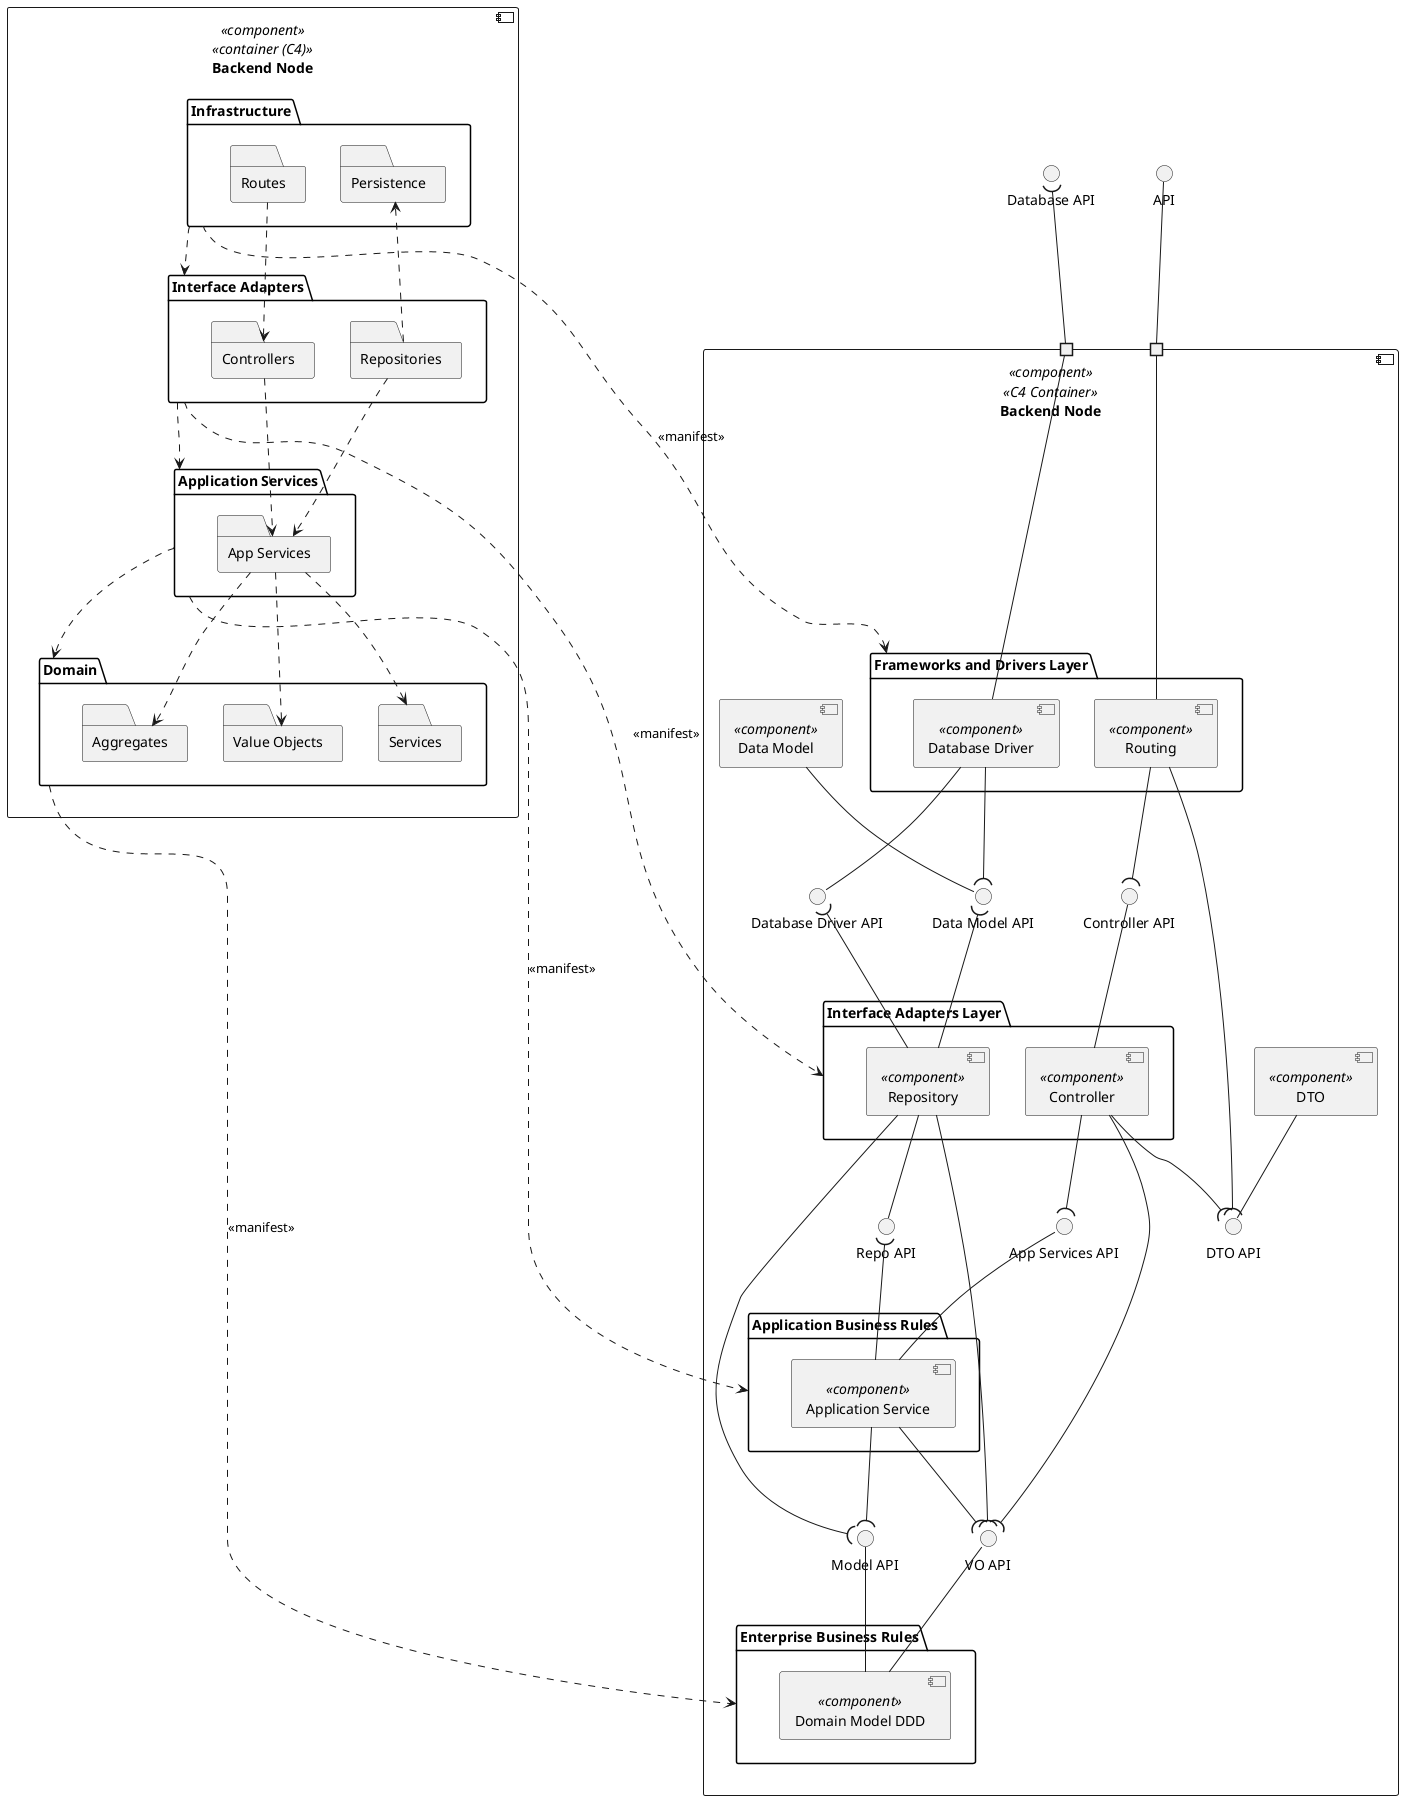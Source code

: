 @startuml mapping
top to bottom direction


interface "API" as API
interface "Database API" as DB_API

component "Backend Node" as BackendNode <<component>> <<C4 Container>> {
  portin " " as P1
  portin " " as P2

  Interface "Controller API" as Controller_API
  Interface "Data Model API" as DataModel_API

  folder "Frameworks and Drivers Layer" as Infrastructure{
    component "Database Driver" as DatabaseDriver <<component>> {
    }
    component "Routing" as Routing <<component>> {
    }
  }

  component "DTO" as DTO <<component>> {
  }

  component "Data Model" as DataModel <<component>> {
  }

  Interface "App Services API" AS ApplicationServiceAPI
  Interface "Database Driver API" AS DatabaseDriverAPI
  Interface "Repo API" AS RepoAPI
  Interface "DTO API" AS DTOAPI
  Interface "Model API" AS ModelAPI
  Interface "VO API" AS VOAPI

  folder "Interface Adapters Layer" as InterfaceAdapters{
    component "Controller" as Controller <<component>> {
    }
    component "Repository" as Repository <<component>> {
    }
  }

  folder "Application Business Rules" as ApplicationServices {
    component "Application Service" as ApplicationService <<component>> {
    }
  }

  folder "Enterprise Business Rules" as Domain {
    component "Domain Model DDD" as DomainModelDDD <<component>> {
    }
  }
}

API -- P1
P2 -u-( DB_API

Routing --- P1
Routing --( Controller_API
Routing --( DTOAPI

DatabaseDriver -- DatabaseDriverAPI
DatabaseDriver -- P2
DatabaseDriver --( DataModel_API 

Repository -- RepoAPI
Repository -u-( DatabaseDriverAPI 
Repository -u-( DataModel_API 
Repository --( VOAPI
Repository ---( ModelAPI 

DataModel -- DataModel_API 

Controller --( ApplicationServiceAPI
Controller -u- Controller_API
Controller --( DTOAPI
Controller --( VOAPI

ApplicationService -u- ApplicationServiceAPI
ApplicationService --( VOAPI
ApplicationService -u-( RepoAPI 
ApplicationService --( ModelAPI 

DTO -- DTOAPI

DomainModelDDD -u- ModelAPI 
DomainModelDDD -u- VOAPI


component "Backend Node" as BackendNode_ <<component>> <<container (C4)>> {
  folder Infrastructure as Infrastructure_ {
    folder Persistence as Persistence_
    folder Routes as Routes_
  }

  folder "Interface Adapters" as InterfaceAdapters_ {
    folder Controllers as Controllers_
    folder Repositories as Repositories_
  }

  folder "Application Services" as ApplicationServices_ {
    folder "App Services" as AppServices_
  }

  folder "Domain" as Domain_ {
    folder "Aggregates" as Aggregates_
    folder "Value Objects" as ValueObjects_
    folder "Services" as Services_
  }
}

Routes_ ..> Controllers_
Repositories_ ..> Persistence_
Controllers_ ..> AppServices_
Repositories_ ..> AppServices_
AppServices_ ..> Aggregates_
AppServices_ ..> ValueObjects_
AppServices_ ..> Services_

Infrastructure_ ..> InterfaceAdapters_
InterfaceAdapters_ ..> ApplicationServices_
ApplicationServices_ ..> Domain_

Infrastructure_ ....> Infrastructure : <<manifest>>
InterfaceAdapters_ ....> InterfaceAdapters : <<manifest>>
ApplicationServices_ ....> ApplicationServices : <<manifest>>
Domain_ ....> Domain : <<manifest>>

@enduml